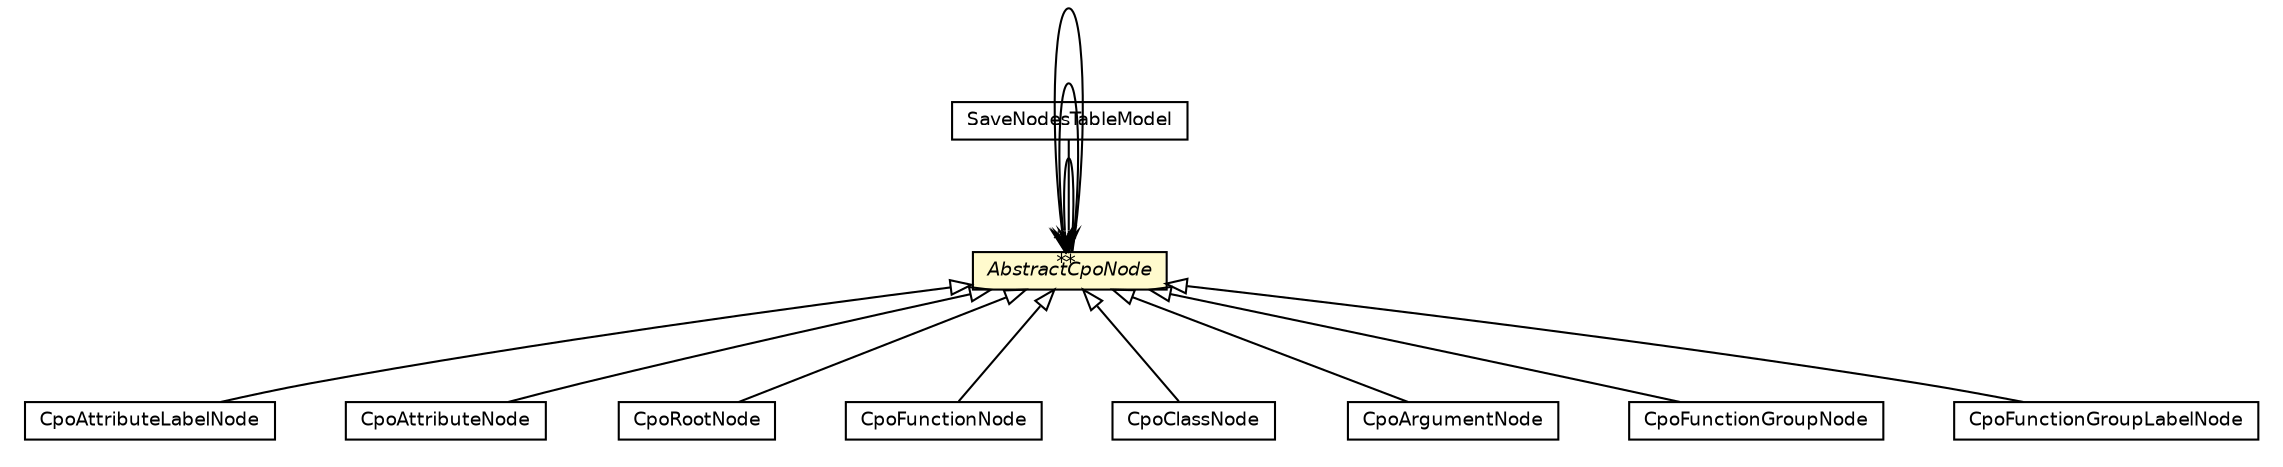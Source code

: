 #!/usr/local/bin/dot
#
# Class diagram 
# Generated by UmlGraph version 4.6 (http://www.spinellis.gr/sw/umlgraph)
#

digraph G {
	edge [fontname="Helvetica",fontsize=10,labelfontname="Helvetica",labelfontsize=10];
	node [fontname="Helvetica",fontsize=10,shape=plaintext];
	// org.synchronoss.cpo.util.CpoAttributeLabelNode
	c1776 [label=<<table border="0" cellborder="1" cellspacing="0" cellpadding="2" port="p" href="./CpoAttributeLabelNode.html">
		<tr><td><table border="0" cellspacing="0" cellpadding="1">
			<tr><td> CpoAttributeLabelNode </td></tr>
		</table></td></tr>
		</table>>, fontname="Helvetica", fontcolor="black", fontsize=9.0];
	// org.synchronoss.cpo.util.CpoAttributeNode
	c1785 [label=<<table border="0" cellborder="1" cellspacing="0" cellpadding="2" port="p" href="./CpoAttributeNode.html">
		<tr><td><table border="0" cellspacing="0" cellpadding="1">
			<tr><td> CpoAttributeNode </td></tr>
		</table></td></tr>
		</table>>, fontname="Helvetica", fontcolor="black", fontsize=9.0];
	// org.synchronoss.cpo.util.AbstractCpoNode
	c1787 [label=<<table border="0" cellborder="1" cellspacing="0" cellpadding="2" port="p" bgcolor="lemonChiffon" href="./AbstractCpoNode.html">
		<tr><td><table border="0" cellspacing="0" cellpadding="1">
			<tr><td><font face="Helvetica-Oblique"> AbstractCpoNode </font></td></tr>
		</table></td></tr>
		</table>>, fontname="Helvetica", fontcolor="black", fontsize=9.0];
	// org.synchronoss.cpo.util.CpoRootNode
	c1794 [label=<<table border="0" cellborder="1" cellspacing="0" cellpadding="2" port="p" href="./CpoRootNode.html">
		<tr><td><table border="0" cellspacing="0" cellpadding="1">
			<tr><td> CpoRootNode </td></tr>
		</table></td></tr>
		</table>>, fontname="Helvetica", fontcolor="black", fontsize=9.0];
	// org.synchronoss.cpo.util.SaveNodesTableModel
	c1795 [label=<<table border="0" cellborder="1" cellspacing="0" cellpadding="2" port="p" href="./SaveNodesTableModel.html">
		<tr><td><table border="0" cellspacing="0" cellpadding="1">
			<tr><td> SaveNodesTableModel </td></tr>
		</table></td></tr>
		</table>>, fontname="Helvetica", fontcolor="black", fontsize=9.0];
	// org.synchronoss.cpo.util.CpoFunctionNode
	c1800 [label=<<table border="0" cellborder="1" cellspacing="0" cellpadding="2" port="p" href="./CpoFunctionNode.html">
		<tr><td><table border="0" cellspacing="0" cellpadding="1">
			<tr><td> CpoFunctionNode </td></tr>
		</table></td></tr>
		</table>>, fontname="Helvetica", fontcolor="black", fontsize=9.0];
	// org.synchronoss.cpo.util.CpoClassNode
	c1802 [label=<<table border="0" cellborder="1" cellspacing="0" cellpadding="2" port="p" href="./CpoClassNode.html">
		<tr><td><table border="0" cellspacing="0" cellpadding="1">
			<tr><td> CpoClassNode </td></tr>
		</table></td></tr>
		</table>>, fontname="Helvetica", fontcolor="black", fontsize=9.0];
	// org.synchronoss.cpo.util.CpoArgumentNode
	c1804 [label=<<table border="0" cellborder="1" cellspacing="0" cellpadding="2" port="p" href="./CpoArgumentNode.html">
		<tr><td><table border="0" cellspacing="0" cellpadding="1">
			<tr><td> CpoArgumentNode </td></tr>
		</table></td></tr>
		</table>>, fontname="Helvetica", fontcolor="black", fontsize=9.0];
	// org.synchronoss.cpo.util.CpoFunctionGroupNode
	c1807 [label=<<table border="0" cellborder="1" cellspacing="0" cellpadding="2" port="p" href="./CpoFunctionGroupNode.html">
		<tr><td><table border="0" cellspacing="0" cellpadding="1">
			<tr><td> CpoFunctionGroupNode </td></tr>
		</table></td></tr>
		</table>>, fontname="Helvetica", fontcolor="black", fontsize=9.0];
	// org.synchronoss.cpo.util.CpoFunctionGroupLabelNode
	c1811 [label=<<table border="0" cellborder="1" cellspacing="0" cellpadding="2" port="p" href="./CpoFunctionGroupLabelNode.html">
		<tr><td><table border="0" cellspacing="0" cellpadding="1">
			<tr><td> CpoFunctionGroupLabelNode </td></tr>
		</table></td></tr>
		</table>>, fontname="Helvetica", fontcolor="black", fontsize=9.0];
	//org.synchronoss.cpo.util.CpoAttributeLabelNode extends org.synchronoss.cpo.util.AbstractCpoNode
	c1787:p -> c1776:p [dir=back,arrowtail=empty];
	//org.synchronoss.cpo.util.CpoAttributeNode extends org.synchronoss.cpo.util.AbstractCpoNode
	c1787:p -> c1785:p [dir=back,arrowtail=empty];
	//org.synchronoss.cpo.util.CpoRootNode extends org.synchronoss.cpo.util.AbstractCpoNode
	c1787:p -> c1794:p [dir=back,arrowtail=empty];
	//org.synchronoss.cpo.util.CpoFunctionNode extends org.synchronoss.cpo.util.AbstractCpoNode
	c1787:p -> c1800:p [dir=back,arrowtail=empty];
	//org.synchronoss.cpo.util.CpoClassNode extends org.synchronoss.cpo.util.AbstractCpoNode
	c1787:p -> c1802:p [dir=back,arrowtail=empty];
	//org.synchronoss.cpo.util.CpoArgumentNode extends org.synchronoss.cpo.util.AbstractCpoNode
	c1787:p -> c1804:p [dir=back,arrowtail=empty];
	//org.synchronoss.cpo.util.CpoFunctionGroupNode extends org.synchronoss.cpo.util.AbstractCpoNode
	c1787:p -> c1807:p [dir=back,arrowtail=empty];
	//org.synchronoss.cpo.util.CpoFunctionGroupLabelNode extends org.synchronoss.cpo.util.AbstractCpoNode
	c1787:p -> c1811:p [dir=back,arrowtail=empty];
	// org.synchronoss.cpo.util.AbstractCpoNode NAVASSOC org.synchronoss.cpo.util.AbstractCpoNode
	c1787:p -> c1787:p [taillabel="", label="", headlabel="*", fontname="Helvetica", fontcolor="black", fontsize=10.0, color="black", arrowhead=open];
	// org.synchronoss.cpo.util.AbstractCpoNode NAVASSOC org.synchronoss.cpo.util.AbstractCpoNode
	c1787:p -> c1787:p [taillabel="", label="", headlabel="*", fontname="Helvetica", fontcolor="black", fontsize=10.0, color="black", arrowhead=open];
	// org.synchronoss.cpo.util.AbstractCpoNode NAVASSOC org.synchronoss.cpo.util.AbstractCpoNode
	c1787:p -> c1787:p [taillabel="", label="", headlabel="*", fontname="Helvetica", fontcolor="black", fontsize=10.0, color="black", arrowhead=open];
	// org.synchronoss.cpo.util.SaveNodesTableModel NAVASSOC org.synchronoss.cpo.util.AbstractCpoNode
	c1795:p -> c1787:p [taillabel="", label="", headlabel="*", fontname="Helvetica", fontcolor="black", fontsize=10.0, color="black", arrowhead=open];
}

